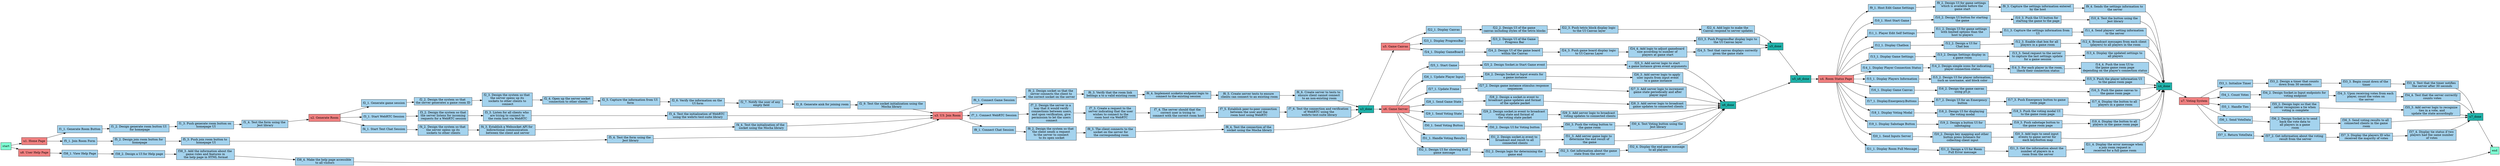 digraph G {
    rankdir=LR
    node [shape=box, width=0.5, fillcolor=lightskyblue2, style=filled]

    u1, u2, u3, u4, u5, u6, u7, u8 [style=filled, fillcolor=lightcoral]
    u7_done, u3_done, u4_done, u5_done, u6_done, u5_u6_done [style=filled, fillcolor=lightseagreen]

    start, end [style=filled, fillcolor=aquamarine]

    u1 [label="u1. Home Page"]
    f1_1 [label="f1_1. Generate Room Button"]
    f1_2 [label="f1_2. Design generate room button UI \n for homepage"]
    f1_3 [label="f1_3. Push generate room button on \n homepage UI"]
    f1_4 [label="f1_4. Test the form using the \n Jest library"]

    f5_1 [label="f5_1. Join Room Form"]
    f5_2 [label="f5_2. Design join room button for \n homepage"]
    f5_3 [label="f5_3. Push join room button to \n homepage UI"]
    f5_4 [label="f5_4. Test the form using the \n Jest library"]

    u2 [label="u2. Generate Room"]
    f2_1 [label="f2_1. Generate game session"]
    f2_2 [label="f2_2. Design the system so that \nthe server generates a game room ID"]
    f2_3 [label="f2_3. Design the system so that \n the server opens up its \n sockets to other clients to \n connect"]
    f2_4 [label="f2_4. Open up the server socket \n connection to other clients"]
    f2_5 [label="f2_5. Capture the information from UI \n form"]
    f2_6 [label="f2_6. Verify the information on the \n UI form"]
    f2_7 [label="f2_7. Notify the user of any \n empty field"]
    f2_8 [label="f2_8. Generate aink for joining room"]
    f2_9 [label="f2_9. Test the socket initialization using the \nMocha library"]

    f3_1 [label="f3_1. Start WebRTC Session"]
    f3_2 [label="f3_2. Design the system so that\n the server listens for incoming \n requests for a WebRTC session"]
    f3_3 [label="f3_3. Listen for all clients who \n are trying to connect to \n the room host via WebRTC"]
    f3_4 [label="f3_4. Test the initialization of WebRTC \n using the webrtc-test-suite library"]

    f4_1 [label="f4_1. Start Text Chat Session"]
    f4_2 [label="f4_2. Design the system so that \n the server opens up its \n sockets to other clients"]
    f4_3 [label="f4_3. Establish a Websocket API for \n bidirectional communication \n between the client and server"]
    f4_4 [label="f4_4. Test the initialization of the \n socket using the Mocha library"]
    
    u3 [label="u3. U3. Join Room"]
    f6_1 [label="f6_1. Connect Game Session"]
    f6_2 [label="f6_2. Design socket so that the \n server connects the client to \n the correct socket on the server"]
    f6_3 [label="f6_3. Verify that the room link \n belongs a to a valid existing room"]
    f6_4 [label="f6_4. Implement scoketio endpoint logic to \n connect to the existing session"]
    f6_5 [label="f6_5. Create server tests to ensure \n clients can connect to an existing room"]
    f6_6 [label="f6_6. Create server to tests to \n ensure client cannot connect \n to an non-existing room"]
    
    f7_1 [label="f7_1. Connect WebRTC Session"]
    f7_2 [label="f7_2. Design the server in a \n way that it would verify \n connections between users,\n and upon verification, give \n permission to let the users \n connect"]
    f7_3 [label="f7_3. Create a request to the \n server indicating that the user \n wishes to connect to the \n room host via WebRTC"]
    f7_4 [label="f7_4. The server should that the \n correct user is trying to \n connect with the correct room host"]
    f7_5 [label="f7_5. Establish peer-to-peer connection \n between the user and the \n room host using WebRTC "]
    f7_6 [label="f7_6. Test the connection and verification \n of WebRTC using the \n webrtc-test-suite library"]

    f8_1 [label="f8_1. Connect Chat Session"]
    f8_2 [label="f8_2. Design the system so that \n the client sends a request \n to the server to connect \n to its open socket"]
    f8_3 [label="f8_3. The client connects to the \n socket on the server for \n the corresponding room"]
    f8_4 [label="f8_4. Test the connection of the \n socket using the Mocha library"]
    
    u4 [label="u4. Room Status Page"]
    f9_1 [label="f9_1. Host Edit Game Settings"]
    f9_2 [label="f9_2. Design UI for game settings \n which is available before the \n game start"]
    f9_3 [label="f9_3. Capture the settings information entered \n by the host"]
    f9_4 [label="f9_4. Sends the settings information to \n the server "]
    
    f10_1 [label="f10_1. Host Start Game"]
    f10_2 [label="f10_2. Design UI button for starting \n the game"]
    f10_3 [label="f10_3. Push the UI button for \n starting the game to the page"]
    f10_4 [label="f10_4. Test the button using the \n Jest library"]
    
    f11_1 [label="f11_1. Player Edit Self Settings"]
    f11_2 [label="f11_2. Design UI for game settings \n with limited options than the \n host to players"]
    f11_3 [label="f11_3. Capture the settings information from \n UI"]
    f11_4 [label="f11_4. Send players' setting information \n to the server "]

    f12_1 [label="f12_1. Display Chatbox"]
    f12_2 [label="f12_2. Design a UI for \n Chat box"]
    f12_3 [label="f12_3. Enable chat box for all \n players in a game room"]
    f12_4 [label="f12_4. Broadcast messages from each client \n (players) to all players in the room"]
    
    f13_1 [label="f13_1. Display Game Settings"]
    f13_2 [label="f13_2. Design Settings display in \n a game room"]
    f13_3 [label="f13_3. Send request to the server \n to capture the last settings update \n for a game session"]
    f13_4 [label="f13_4. Display the updated settings to \n all players"]
    
    f14_1 [label= "f14_1. Display Player Connection Status"]
    f14_2 [label= "f14_2. Design simple icons for indicating \n player connection status"]
    f14_3 [label= "f14_3. For each player in the room,\n  check their connection status"]
    f14_4 [label= "f14_4. Push the icon UI to \n the game game room page \ndepending on the player's connection status"]
    
    f15_1 [label= "f15_1. Display Players Information"]
    f15_2 [label= "f15_2. Design UI for player information,\n such as username, and block color"]
    f15_3 [label= "f15_3. Push the player information UI \n to the game room page"]

    f16_1 [label= "f16_1. Display Game Canvas"]
    f16_2 [label= "f16_2. Design the game canvas \n using p5.js"]
    f16_3 [label= "f16_3. Push the game canvas to \n the game room page"]
    
    f17_1 [label= "f17_1. Display.Emergency.Buttons"]
    f17_2 [label= "f17_2. Design UI for an Emergency \n button"]
    f17_3 [label= "f17_3. Push Emergency button to game \n room page"]
    f17_4 [label= "f17_4. Display the button to all \n players in a game room"]
    
    f18_1 [label= "f18_1. Display Voting Modal"]
    f18_2 [label= "f18_2. Design UI for displaying \n the voting modal"]
    f18_3 [label= "f18_3. Push the voting modal UI \n to the game room page"]
    
    f19_1 [label= "f19_1. Display Sabotage Button"]
    f19_2 [label= "f19_2. Design a button UI for \n sabotaging"]
    f19_3 [label= "f19_3. Push sabotage button to \n the game room page"]
    f19_4 [label= "f19_4. Display the button to all \n players in the game room page"]
    
    f20_1 [label= "f20_1. Send Inputs Server"]
    f20_2 [label= "f20_2. Design key mapping and other \n button press listeners for \n collecting client input"]
    f20_3 [label= "f20_3. Add logic to send input \n events to game server for \n each key/button map"]

    f21_1 [label= "f21_1. Display Room Full Message"]
    f21_2 [label= "f21_2. Design a UI for Room \n Full Error message"]
    f21_3 [label= "f21_3. Get the information about the \n number of players in a \n room from the server"]
    f21_4 [label= "f21_4. Display the error message when \n a join room request is \n received for a full game room "]
    
    u5 [label="u5. Game Canvas"]
    f22_1 [label= "f22_1. Display Canvas"]
    f22_2 [label= "f22_2. Design UI of the game \ncanvas including styles of the tetris blocks"]
    f22_3 [label= "f22_3. Push tetris block display logic \nto the UI Canvas layer"]
    f22_4 [label= "f22_4. Add logic to make the \nCanvas respond to server updates"]
    
    f23_1 [label= "f23_1. Display ProgressBar"]
    f23_2 [label= "f23_2. Design UI of the Game \nProgress Bar"]
    f23_3 [label= "f23_3. Push ProgressBar display logic to \nthe UI Canvas layer"]
    
    f24_1 [label="f24_1. Display GameBoard"]
    f24_2 [label="f24_2. Design UI of the game board \nwithin the Canvas"]
    f24_3 [label="f24_3. Push game board display logic \nto UI Canvas Layer"]
    f24_4 [label="f24_4. Add logic to adjust gameboard \nsize according to number of \nplayers at game start"]
    f24_5 [label="f24_5. Test that canvas displays correctly \ngiven the game state"]

    u6 [label="u6. Game Server"]
    f25_1 [label="f25_1. Start Game"]
    f25_2 [label="f25_2. Design Socket.io Start Game event"]
    f25_3 [label="f25_3. Add server logic to start \na game instance given event arguments"]

    f26_1 [label="f26_1. Update Player Input"]
    f26_2 [label="f26_2. Design Socket.io Input events for \n a game instance"]
    f26_3 [label="f26_3. Add server logic to apply \n user inputs from input event \n to a game instance"]

    f27_1 [label="f27_1. Update Frame"]
    f27_2 [label="f27_2. Design game instance stimulus response \n sequences"]
    f27_3 [label="f27_3. Add server logic to increment \n game state periodically and after \n player input"]

    f28_1 [label="f28_1. Send Game State"]
    f28_2 [label="f28_2. Design a socket.io event to \n broadcast game updates and format \n of the update packet"]
    f28_3 [label="f28_3. Add server logic to broadcast \n game updates to connected clients"]

    f29_1 [label="f29_1. Send Voting State"]
    f29_2 [label="f29_2. Design socket.io event to broadcast \n voting state and format of \n the voting state packet"]
    f29_3 [label="f29_3. Add server logic to broadcast \n voting updates to connected clients"]

    f30_1 [label="f30_1. Send Voting Button"]
    f30_2 [label="f30_2. Design UI for Voting button"]
    f30_3 [label="f30_3. Push the voting button to \n the game room"]
    f30_4 [label="f30_4. Test Voting button using the \n Jest library"]

    f31_1 [label= "f31_1. Handle Voting Results"]
    f31_2 [label="f31_2. Design socket.io event to \n broadcast end result to all \n connected clients"]
    f31_3 [label="f31_3. Add server game logic to \n determine the end result of \n the game"]
    
    f32_1 [label = "f32_1. Send Results"]
    f32_1 [label="f32_1. Design UI for showing End \n game message"]
    f32_2 [label="f32_2. Design logic for determining the \n game end"]
    f32_3 [label="f32_3. Get information about the game \n state from the server"]
    f32_4 [label="f32_4. Display the end game message \n to all players"]

    u7 [label="u7. Voting System"]
    f33_1 [label="f33_1. Initialize Timer"]
    f33_2 [label="f33_2. Design a timer that counts \n down from 30 seconds"]
    f33_3 [label="f33_3. Begin count down of the \n timer"]
    f33_4 [label="f33_4. Test that the timer notifies \n the server after 30 seconds"]
    
    f34_1 [label="f34_1. Count Votes"]
    f34_2 [label="f34_2. Design Socket.io Input endpoints for \n voting endpoint"]
    f34_3 [label="f34_3. Upon receiving votes from each \n player, count the votes on \n the server"]
    f34_4 [label="f34_4. Test that the server correctly \n counts votes"]

    f35_1 [label="f35_1. Handle Ties"]
    f35_2 [label="f35_2. Design logic so that the \n server recognizes a tie when \n voting is complete"]
    f35_3 [label="f35_3. Add server logic to recognize \n ties in a vote, and \n update the state accordingly"]
    
    f36_1 [label= "f36_1. Send VoteData"]
    f36_2 [label="f36_2. Design Socket.io to send \n back the vote data to \n all players in a game \n room"]
    f36_3 [label="f36_3. Send voting results to all \n connected clients in the game \n room"]
    
    f37_1 [label="f37_1. Return VoteData"]
    f37_2 [label="f37_2. Get information about the voting \n result from the server"]
    f37_3 [label="f37_3. Display the players ID who \n received the majority of votes"]
    f37_4 [label="f37_4. Display tie status if two \n players had the same number \n of votes "]

    u8 [label="u8. User Help Page"]
    f38_1 [label="f38_1. View Help Page"]
    f38_2 [label="f38_2. Design a UI for Help page"]
    f38_3 [label="f38_3. Add the information about the \n game rules and features in \n the help page in HTML format"]
    f38_4 [label="f38_4. Make the help page accessible \n to all visitors"]

    start -> u1
    start -> u8

    u1 -> f1_1 -> f1_2 -> f1_3 -> f1_4 -> u2
    u1 -> f5_1 -> f5_2 -> f5_3 -> f5_4 -> u3

    u2 -> f2_1 -> f2_2 -> f2_3 -> f2_4 -> f2_5 -> f2_6 -> f2_7 -> f2_8 -> f2_9 -> u3
    u2 -> f3_1 -> f3_2 -> f3_3 -> f3_4 -> u3
    u2 -> f4_1 -> f4_2 -> f4_3 -> f4_4 -> u3

    u3 -> f6_1 -> f6_2 -> f6_3 -> f6_4 -> f6_5 -> f6_6 -> u3_done
    u3 -> f7_1 -> f7_2 -> f7_3 -> f7_4 -> f7_5 -> f7_6 -> u3_done
    u3 -> f8_1 -> f8_2 -> f8_3 -> f8_4 -> u3_done

    u3_done -> u5
    u3_done -> u6

    u4 -> f9_1 -> f9_2 -> f9_3 -> f9_4 -> u4_done
    u4 -> f10_1 -> f10_2 -> f10_3 -> f10_4 -> u4_done
    u4 -> f11_1 -> f11_2 -> f11_3 -> f11_4 -> u4_done
    u4 -> f12_1 -> f12_2 -> f12_3 -> f12_4 -> u4_done
    u4 -> f13_1 -> f13_2 -> f13_3 -> f13_4 -> u4_done
    u4 -> f14_1 -> f14_2 -> f14_3 -> f14_4 -> u4_done
    u4 -> f15_1 -> f15_2 -> f15_3  -> u4_done
    u4 -> f16_1 -> f16_2 -> f16_3  -> u4_done
    u4 -> f17_1 -> f17_2 -> f17_3 -> f17_4  -> u4_done
    u4 -> f18_1 -> f18_2 -> f18_3  -> u4_done
    u4 -> f19_1 -> f19_2 -> f19_3 -> f19_4 -> u4_done
    u4 -> f20_1 -> f20_2 -> f20_3  -> u4_done
    u4 -> f21_1 -> f21_2 -> f21_3 -> f21_4 -> u4_done

    u4_done -> u7

    u5 -> f22_1 -> f22_2 -> f22_3 -> f22_4 -> u5_done
    u5 -> f23_1 -> f23_2 -> f23_3 -> u5_done
    u5 -> f24_1 -> f24_2 -> f24_3 -> f24_4 -> f24_5 -> u5_done
    
    u6 -> f25_1 -> f25_2 -> f25_3 -> u6_done
    u6 -> f26_1 -> f26_2 -> f26_3 -> u6_done
    u6 -> f27_1 -> f27_2 -> f27_3 -> u6_done
    u6 -> f28_1 -> f28_2 -> f28_3 -> u6_done
    u6 -> f29_1 -> f29_2 -> f29_3 -> u6_done
    u6 -> f30_1 -> f30_2 -> f30_3 -> f30_4 -> u6_done
    u6 -> f31_1 -> f31_2 -> f31_3 -> u6_done
    u6 -> f32_1 -> f32_2 -> f32_3 -> f32_4 -> u6_done

    u6_done -> u5_u6_done
    u5_done -> u5_u6_done
    
    u5_u6_done -> u4

    u7 -> f33_1 -> f33_2 -> f33_3 -> f33_4 -> u7_done 
    u7 -> f34_1 -> f34_2 -> f34_3 -> f34_4 -> u7_done
    u7 -> f35_1 -> f35_2 -> f35_3 -> u7_done
    u7 -> f36_1 -> f36_2 -> f36_3 -> u7_done
    u7 -> f37_1 -> f37_2 -> f37_3 -> f37_4 -> u7_done

    u7_done -> end
    
    u8 -> f38_1 -> f38_2 -> f38_3 -> f38_4 -> end
}